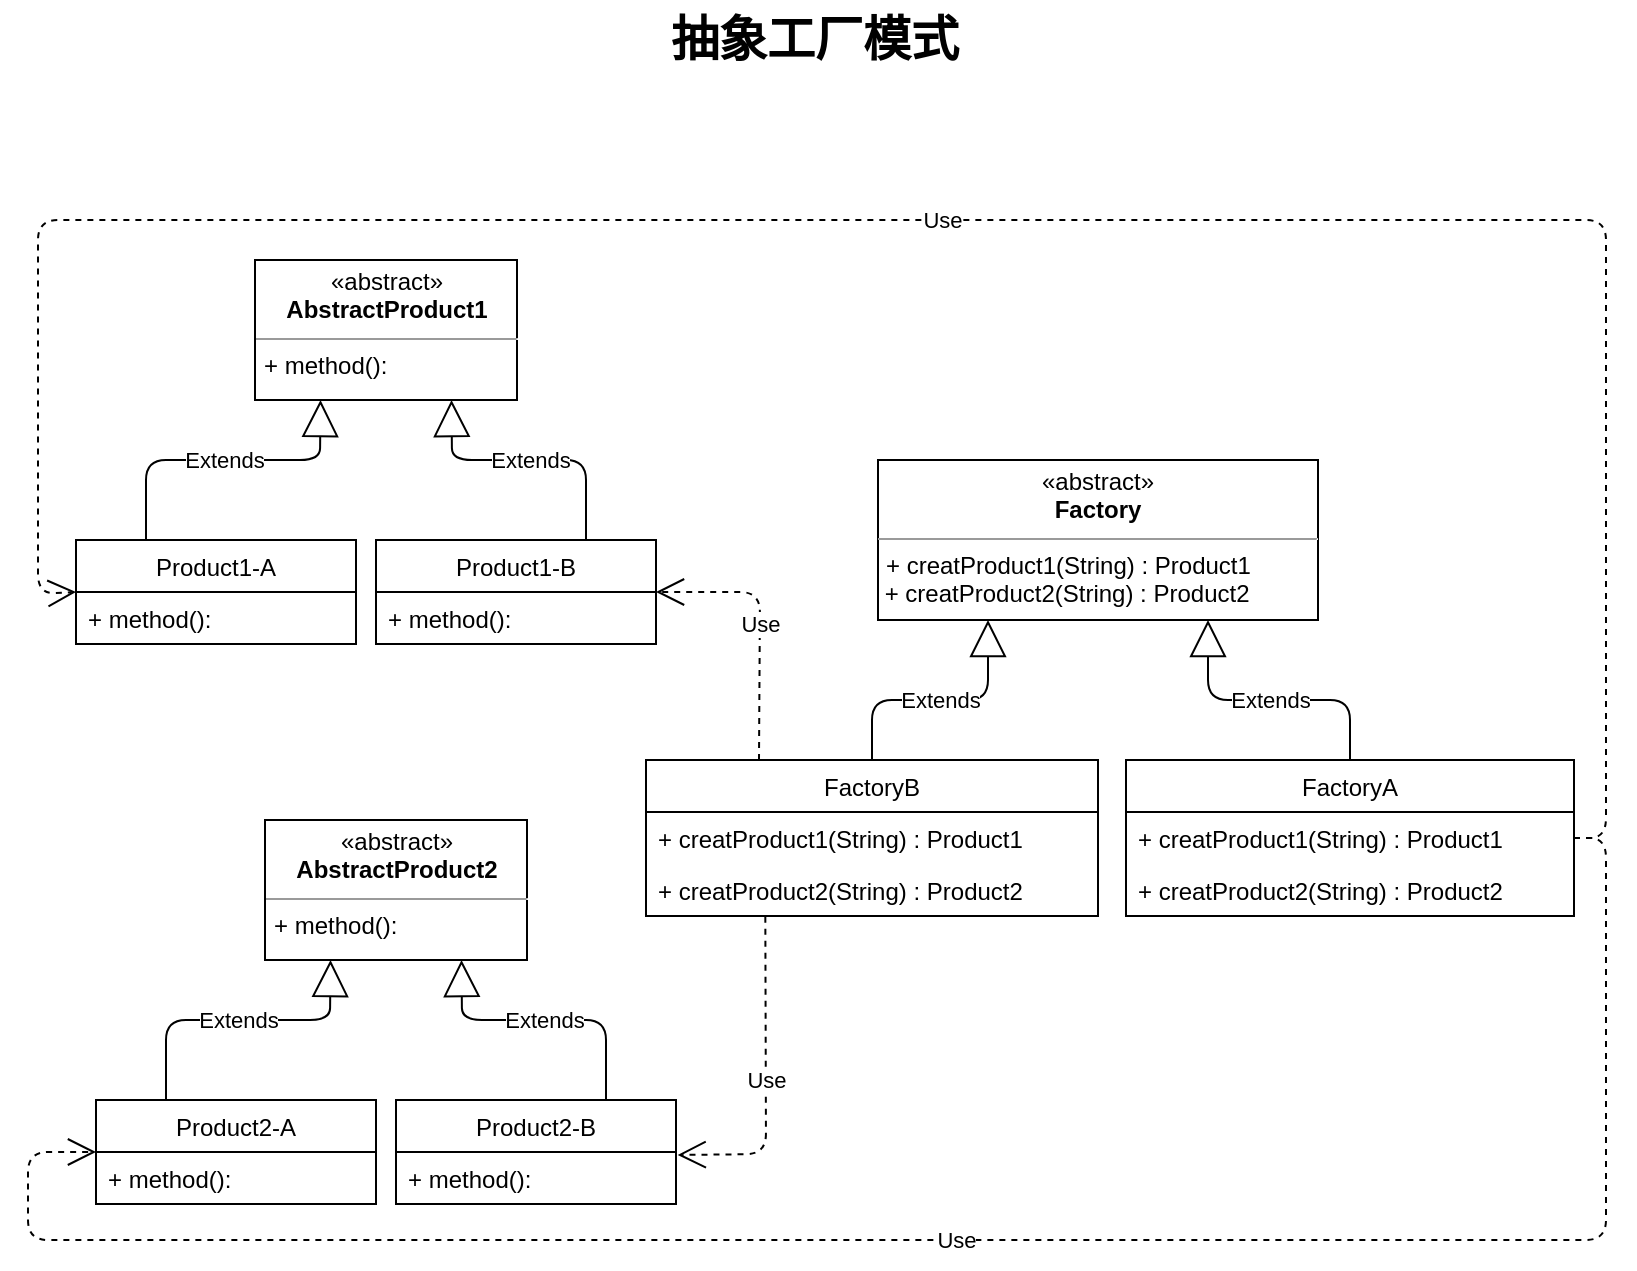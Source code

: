 <mxfile version="14.3.0" type="github">
  <diagram id="wo0mB_9vC7kp4Y8EsEce" name="第 1 页">
    <mxGraphModel dx="1117" dy="583" grid="1" gridSize="10" guides="1" tooltips="1" connect="1" arrows="1" fold="1" page="1" pageScale="1" pageWidth="827" pageHeight="1169" math="0" shadow="0">
      <root>
        <mxCell id="0" />
        <mxCell id="1" parent="0" />
        <mxCell id="Jh1LY0nJdYHfoOEOuXb1-1" value="FactoryA" style="swimlane;fontStyle=0;childLayout=stackLayout;horizontal=1;startSize=26;fillColor=none;horizontalStack=0;resizeParent=1;resizeParentMax=0;resizeLast=0;collapsible=1;marginBottom=0;" vertex="1" parent="1">
          <mxGeometry x="570" y="420" width="224" height="78" as="geometry">
            <mxRectangle x="450" y="300" width="70" height="26" as="alternateBounds" />
          </mxGeometry>
        </mxCell>
        <mxCell id="Jh1LY0nJdYHfoOEOuXb1-2" value="+ creatProduct1(String) : Product1" style="text;strokeColor=none;fillColor=none;align=left;verticalAlign=top;spacingLeft=4;spacingRight=4;overflow=hidden;rotatable=0;points=[[0,0.5],[1,0.5]];portConstraint=eastwest;" vertex="1" parent="Jh1LY0nJdYHfoOEOuXb1-1">
          <mxGeometry y="26" width="224" height="26" as="geometry" />
        </mxCell>
        <mxCell id="Jh1LY0nJdYHfoOEOuXb1-28" value="+ creatProduct2(String) : Product2" style="text;strokeColor=none;fillColor=none;align=left;verticalAlign=top;spacingLeft=4;spacingRight=4;overflow=hidden;rotatable=0;points=[[0,0.5],[1,0.5]];portConstraint=eastwest;" vertex="1" parent="Jh1LY0nJdYHfoOEOuXb1-1">
          <mxGeometry y="52" width="224" height="26" as="geometry" />
        </mxCell>
        <mxCell id="Jh1LY0nJdYHfoOEOuXb1-3" value="&lt;p style=&quot;margin: 0px ; margin-top: 4px ; text-align: center&quot;&gt;«abstract»&lt;br&gt;&lt;b&gt;AbstractProduct1&lt;/b&gt;&lt;/p&gt;&lt;hr size=&quot;1&quot;&gt;&lt;p style=&quot;margin: 0px ; margin-left: 4px&quot;&gt;+ method():&amp;nbsp;&lt;/p&gt;" style="verticalAlign=top;align=left;overflow=fill;fontSize=12;fontFamily=Helvetica;html=1;" vertex="1" parent="1">
          <mxGeometry x="134.5" y="170" width="131" height="70" as="geometry" />
        </mxCell>
        <mxCell id="Jh1LY0nJdYHfoOEOuXb1-4" value="Product1-A" style="swimlane;fontStyle=0;childLayout=stackLayout;horizontal=1;startSize=26;fillColor=none;horizontalStack=0;resizeParent=1;resizeParentMax=0;resizeLast=0;collapsible=1;marginBottom=0;" vertex="1" parent="1">
          <mxGeometry x="45" y="310" width="140" height="52" as="geometry" />
        </mxCell>
        <mxCell id="Jh1LY0nJdYHfoOEOuXb1-5" value="+ method():" style="text;strokeColor=none;fillColor=none;align=left;verticalAlign=top;spacingLeft=4;spacingRight=4;overflow=hidden;rotatable=0;points=[[0,0.5],[1,0.5]];portConstraint=eastwest;" vertex="1" parent="Jh1LY0nJdYHfoOEOuXb1-4">
          <mxGeometry y="26" width="140" height="26" as="geometry" />
        </mxCell>
        <mxCell id="Jh1LY0nJdYHfoOEOuXb1-6" value="Product1-B" style="swimlane;fontStyle=0;childLayout=stackLayout;horizontal=1;startSize=26;fillColor=none;horizontalStack=0;resizeParent=1;resizeParentMax=0;resizeLast=0;collapsible=1;marginBottom=0;" vertex="1" parent="1">
          <mxGeometry x="195" y="310" width="140" height="52" as="geometry" />
        </mxCell>
        <mxCell id="Jh1LY0nJdYHfoOEOuXb1-7" value="+ method():" style="text;strokeColor=none;fillColor=none;align=left;verticalAlign=top;spacingLeft=4;spacingRight=4;overflow=hidden;rotatable=0;points=[[0,0.5],[1,0.5]];portConstraint=eastwest;" vertex="1" parent="Jh1LY0nJdYHfoOEOuXb1-6">
          <mxGeometry y="26" width="140" height="26" as="geometry" />
        </mxCell>
        <mxCell id="Jh1LY0nJdYHfoOEOuXb1-8" value="Use" style="endArrow=open;endSize=12;dashed=1;html=1;entryX=0;entryY=0.5;entryDx=0;entryDy=0;exitX=1;exitY=0.5;exitDx=0;exitDy=0;" edge="1" parent="1" source="Jh1LY0nJdYHfoOEOuXb1-2" target="Jh1LY0nJdYHfoOEOuXb1-4">
          <mxGeometry width="160" relative="1" as="geometry">
            <mxPoint x="793" y="447" as="sourcePoint" />
            <mxPoint x="383.6" y="371.662" as="targetPoint" />
            <Array as="points">
              <mxPoint x="810" y="459" />
              <mxPoint x="810" y="150" />
              <mxPoint x="26" y="150" />
              <mxPoint x="26" y="337" />
            </Array>
          </mxGeometry>
        </mxCell>
        <mxCell id="Jh1LY0nJdYHfoOEOuXb1-9" value="抽象工厂模式" style="text;strokeColor=none;fillColor=none;html=1;fontSize=24;fontStyle=1;verticalAlign=middle;align=center;" vertex="1" parent="1">
          <mxGeometry x="64" y="40" width="700" height="40" as="geometry" />
        </mxCell>
        <mxCell id="Jh1LY0nJdYHfoOEOuXb1-10" value="FactoryB" style="swimlane;fontStyle=0;childLayout=stackLayout;horizontal=1;startSize=26;fillColor=none;horizontalStack=0;resizeParent=1;resizeParentMax=0;resizeLast=0;collapsible=1;marginBottom=0;" vertex="1" parent="1">
          <mxGeometry x="330" y="420" width="226" height="78" as="geometry">
            <mxRectangle x="450" y="300" width="70" height="26" as="alternateBounds" />
          </mxGeometry>
        </mxCell>
        <mxCell id="Jh1LY0nJdYHfoOEOuXb1-11" value="+ creatProduct1(String) : Product1" style="text;strokeColor=none;fillColor=none;align=left;verticalAlign=top;spacingLeft=4;spacingRight=4;overflow=hidden;rotatable=0;points=[[0,0.5],[1,0.5]];portConstraint=eastwest;" vertex="1" parent="Jh1LY0nJdYHfoOEOuXb1-10">
          <mxGeometry y="26" width="226" height="26" as="geometry" />
        </mxCell>
        <mxCell id="Jh1LY0nJdYHfoOEOuXb1-27" value="+ creatProduct2(String) : Product2 " style="text;strokeColor=none;fillColor=none;align=left;verticalAlign=top;spacingLeft=4;spacingRight=4;overflow=hidden;rotatable=0;points=[[0,0.5],[1,0.5]];portConstraint=eastwest;" vertex="1" parent="Jh1LY0nJdYHfoOEOuXb1-10">
          <mxGeometry y="52" width="226" height="26" as="geometry" />
        </mxCell>
        <mxCell id="Jh1LY0nJdYHfoOEOuXb1-12" value="Use" style="endArrow=open;endSize=12;dashed=1;html=1;entryX=1;entryY=0.5;entryDx=0;entryDy=0;exitX=0.25;exitY=0;exitDx=0;exitDy=0;" edge="1" parent="1" source="Jh1LY0nJdYHfoOEOuXb1-10" target="Jh1LY0nJdYHfoOEOuXb1-6">
          <mxGeometry width="160" relative="1" as="geometry">
            <mxPoint x="399" y="430" as="sourcePoint" />
            <mxPoint x="125.7" y="374.34" as="targetPoint" />
            <Array as="points">
              <mxPoint x="387" y="336" />
            </Array>
          </mxGeometry>
        </mxCell>
        <mxCell id="Jh1LY0nJdYHfoOEOuXb1-13" value="&lt;p style=&quot;margin: 0px ; margin-top: 4px ; text-align: center&quot;&gt;«abstract»&lt;br&gt;&lt;b&gt;Factory&lt;/b&gt;&lt;/p&gt;&lt;hr size=&quot;1&quot;&gt;&lt;p style=&quot;margin: 0px ; margin-left: 4px&quot;&gt;+ creatProduct1(String) : Product1&lt;/p&gt;&amp;nbsp;+ creatProduct2(String) : Product2" style="verticalAlign=top;align=left;overflow=fill;fontSize=12;fontFamily=Helvetica;html=1;" vertex="1" parent="1">
          <mxGeometry x="446" y="270" width="220" height="80" as="geometry" />
        </mxCell>
        <mxCell id="Jh1LY0nJdYHfoOEOuXb1-14" value="Extends" style="endArrow=block;endSize=16;endFill=0;html=1;entryX=0.25;entryY=1;entryDx=0;entryDy=0;exitX=0.5;exitY=0;exitDx=0;exitDy=0;" edge="1" parent="1" source="Jh1LY0nJdYHfoOEOuXb1-10" target="Jh1LY0nJdYHfoOEOuXb1-13">
          <mxGeometry width="160" relative="1" as="geometry">
            <mxPoint x="476" y="420.0" as="sourcePoint" />
            <mxPoint x="586" y="370" as="targetPoint" />
            <Array as="points">
              <mxPoint x="443" y="390" />
              <mxPoint x="501" y="390" />
            </Array>
          </mxGeometry>
        </mxCell>
        <mxCell id="Jh1LY0nJdYHfoOEOuXb1-15" value="Extends" style="endArrow=block;endSize=16;endFill=0;html=1;exitX=0.5;exitY=0;exitDx=0;exitDy=0;entryX=0.75;entryY=1;entryDx=0;entryDy=0;" edge="1" parent="1" source="Jh1LY0nJdYHfoOEOuXb1-1" target="Jh1LY0nJdYHfoOEOuXb1-13">
          <mxGeometry width="160" relative="1" as="geometry">
            <mxPoint x="486" y="430.0" as="sourcePoint" />
            <mxPoint x="606" y="352" as="targetPoint" />
            <Array as="points">
              <mxPoint x="682" y="390" />
              <mxPoint x="611" y="390" />
            </Array>
          </mxGeometry>
        </mxCell>
        <mxCell id="Jh1LY0nJdYHfoOEOuXb1-16" value="Extends" style="endArrow=block;endSize=16;endFill=0;html=1;entryX=0.25;entryY=1;entryDx=0;entryDy=0;exitX=0.25;exitY=0;exitDx=0;exitDy=0;" edge="1" parent="1" source="Jh1LY0nJdYHfoOEOuXb1-4" target="Jh1LY0nJdYHfoOEOuXb1-3">
          <mxGeometry width="160" relative="1" as="geometry">
            <mxPoint x="490" y="320.0" as="sourcePoint" />
            <mxPoint x="540" y="250.0" as="targetPoint" />
            <Array as="points">
              <mxPoint x="80" y="270" />
              <mxPoint x="167" y="270" />
            </Array>
          </mxGeometry>
        </mxCell>
        <mxCell id="Jh1LY0nJdYHfoOEOuXb1-17" value="Extends" style="endArrow=block;endSize=16;endFill=0;html=1;exitX=0.75;exitY=0;exitDx=0;exitDy=0;entryX=0.75;entryY=1;entryDx=0;entryDy=0;" edge="1" parent="1" source="Jh1LY0nJdYHfoOEOuXb1-6" target="Jh1LY0nJdYHfoOEOuXb1-3">
          <mxGeometry width="160" relative="1" as="geometry">
            <mxPoint x="720" y="320.0" as="sourcePoint" />
            <mxPoint x="650" y="250.0" as="targetPoint" />
            <Array as="points">
              <mxPoint x="300" y="270" />
              <mxPoint x="233" y="270" />
            </Array>
          </mxGeometry>
        </mxCell>
        <mxCell id="Jh1LY0nJdYHfoOEOuXb1-19" value="Product2-A" style="swimlane;fontStyle=0;childLayout=stackLayout;horizontal=1;startSize=26;fillColor=none;horizontalStack=0;resizeParent=1;resizeParentMax=0;resizeLast=0;collapsible=1;marginBottom=0;" vertex="1" parent="1">
          <mxGeometry x="55" y="590" width="140" height="52" as="geometry" />
        </mxCell>
        <mxCell id="Jh1LY0nJdYHfoOEOuXb1-20" value="+ method():" style="text;strokeColor=none;fillColor=none;align=left;verticalAlign=top;spacingLeft=4;spacingRight=4;overflow=hidden;rotatable=0;points=[[0,0.5],[1,0.5]];portConstraint=eastwest;" vertex="1" parent="Jh1LY0nJdYHfoOEOuXb1-19">
          <mxGeometry y="26" width="140" height="26" as="geometry" />
        </mxCell>
        <mxCell id="Jh1LY0nJdYHfoOEOuXb1-21" value="Product2-B" style="swimlane;fontStyle=0;childLayout=stackLayout;horizontal=1;startSize=26;fillColor=none;horizontalStack=0;resizeParent=1;resizeParentMax=0;resizeLast=0;collapsible=1;marginBottom=0;" vertex="1" parent="1">
          <mxGeometry x="205" y="590" width="140" height="52" as="geometry" />
        </mxCell>
        <mxCell id="Jh1LY0nJdYHfoOEOuXb1-22" value="+ method():" style="text;strokeColor=none;fillColor=none;align=left;verticalAlign=top;spacingLeft=4;spacingRight=4;overflow=hidden;rotatable=0;points=[[0,0.5],[1,0.5]];portConstraint=eastwest;" vertex="1" parent="Jh1LY0nJdYHfoOEOuXb1-21">
          <mxGeometry y="26" width="140" height="26" as="geometry" />
        </mxCell>
        <mxCell id="Jh1LY0nJdYHfoOEOuXb1-23" value="Extends" style="endArrow=block;endSize=16;endFill=0;html=1;entryX=0.25;entryY=1;entryDx=0;entryDy=0;exitX=0.25;exitY=0;exitDx=0;exitDy=0;" edge="1" parent="1" source="Jh1LY0nJdYHfoOEOuXb1-19" target="Jh1LY0nJdYHfoOEOuXb1-25">
          <mxGeometry width="160" relative="1" as="geometry">
            <mxPoint x="500" y="600.0" as="sourcePoint" />
            <mxPoint x="180" y="520" as="targetPoint" />
            <Array as="points">
              <mxPoint x="90" y="550" />
              <mxPoint x="172" y="550" />
            </Array>
          </mxGeometry>
        </mxCell>
        <mxCell id="Jh1LY0nJdYHfoOEOuXb1-24" value="Extends" style="endArrow=block;endSize=16;endFill=0;html=1;exitX=0.75;exitY=0;exitDx=0;exitDy=0;entryX=0.75;entryY=1;entryDx=0;entryDy=0;" edge="1" parent="1" source="Jh1LY0nJdYHfoOEOuXb1-21" target="Jh1LY0nJdYHfoOEOuXb1-25">
          <mxGeometry width="160" relative="1" as="geometry">
            <mxPoint x="730" y="600.0" as="sourcePoint" />
            <mxPoint x="230" y="520" as="targetPoint" />
            <Array as="points">
              <mxPoint x="310" y="550" />
              <mxPoint x="238" y="550" />
            </Array>
          </mxGeometry>
        </mxCell>
        <mxCell id="Jh1LY0nJdYHfoOEOuXb1-25" value="&lt;p style=&quot;margin: 0px ; margin-top: 4px ; text-align: center&quot;&gt;«abstract»&lt;br&gt;&lt;b&gt;AbstractProduct2&lt;/b&gt;&lt;/p&gt;&lt;hr size=&quot;1&quot;&gt;&lt;p style=&quot;margin: 0px ; margin-left: 4px&quot;&gt;+ method():&amp;nbsp;&lt;/p&gt;" style="verticalAlign=top;align=left;overflow=fill;fontSize=12;fontFamily=Helvetica;html=1;" vertex="1" parent="1">
          <mxGeometry x="139.5" y="450" width="131" height="70" as="geometry" />
        </mxCell>
        <mxCell id="Jh1LY0nJdYHfoOEOuXb1-30" value="Use" style="endArrow=open;endSize=12;dashed=1;html=1;entryX=0;entryY=0.5;entryDx=0;entryDy=0;exitX=1;exitY=0.5;exitDx=0;exitDy=0;" edge="1" parent="1" source="Jh1LY0nJdYHfoOEOuXb1-2" target="Jh1LY0nJdYHfoOEOuXb1-19">
          <mxGeometry width="160" relative="1" as="geometry">
            <mxPoint x="789.0" y="969" as="sourcePoint" />
            <mxPoint x="40" y="846" as="targetPoint" />
            <Array as="points">
              <mxPoint x="810" y="459" />
              <mxPoint x="810" y="660" />
              <mxPoint x="21" y="660" />
              <mxPoint x="21" y="616" />
            </Array>
          </mxGeometry>
        </mxCell>
        <mxCell id="Jh1LY0nJdYHfoOEOuXb1-31" value="Use" style="endArrow=open;endSize=12;dashed=1;html=1;entryX=1.006;entryY=0.057;entryDx=0;entryDy=0;exitX=0.264;exitY=1.016;exitDx=0;exitDy=0;entryPerimeter=0;exitPerimeter=0;" edge="1" parent="1" source="Jh1LY0nJdYHfoOEOuXb1-27" target="Jh1LY0nJdYHfoOEOuXb1-22">
          <mxGeometry width="160" relative="1" as="geometry">
            <mxPoint x="396.5" y="430.0" as="sourcePoint" />
            <mxPoint x="345" y="346" as="targetPoint" />
            <Array as="points">
              <mxPoint x="390" y="617" />
            </Array>
          </mxGeometry>
        </mxCell>
      </root>
    </mxGraphModel>
  </diagram>
</mxfile>
